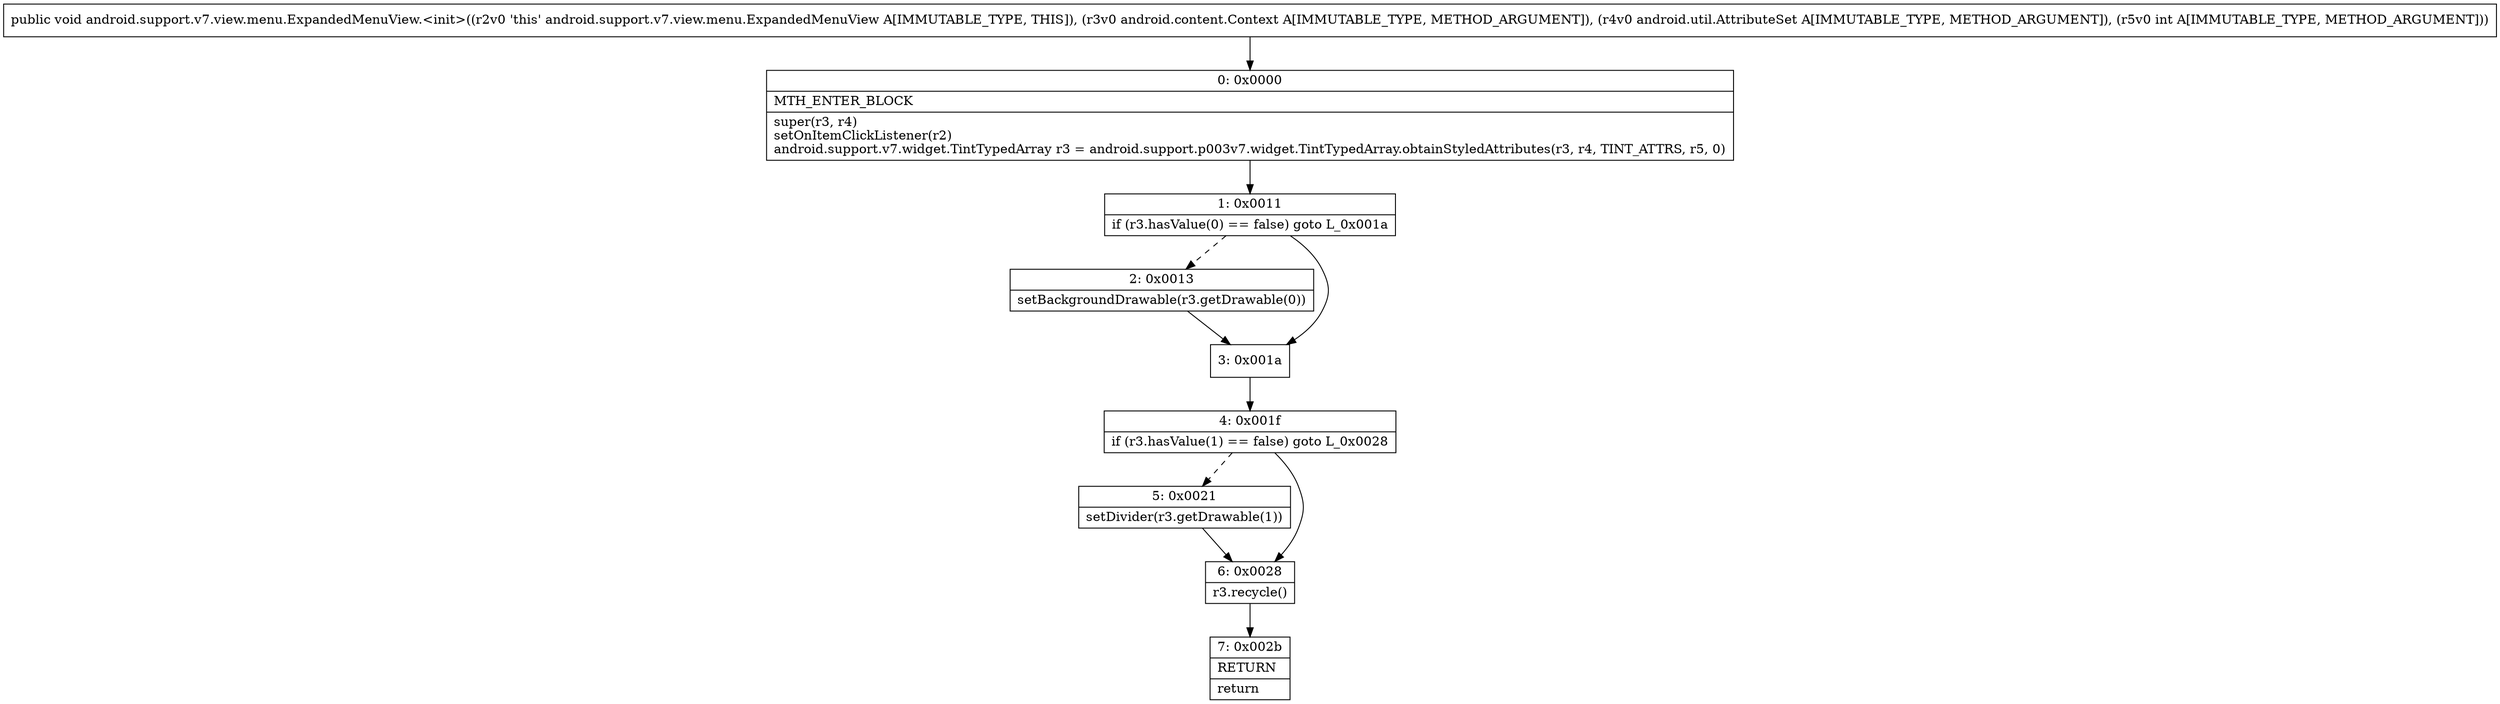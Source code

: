 digraph "CFG forandroid.support.v7.view.menu.ExpandedMenuView.\<init\>(Landroid\/content\/Context;Landroid\/util\/AttributeSet;I)V" {
Node_0 [shape=record,label="{0\:\ 0x0000|MTH_ENTER_BLOCK\l|super(r3, r4)\lsetOnItemClickListener(r2)\landroid.support.v7.widget.TintTypedArray r3 = android.support.p003v7.widget.TintTypedArray.obtainStyledAttributes(r3, r4, TINT_ATTRS, r5, 0)\l}"];
Node_1 [shape=record,label="{1\:\ 0x0011|if (r3.hasValue(0) == false) goto L_0x001a\l}"];
Node_2 [shape=record,label="{2\:\ 0x0013|setBackgroundDrawable(r3.getDrawable(0))\l}"];
Node_3 [shape=record,label="{3\:\ 0x001a}"];
Node_4 [shape=record,label="{4\:\ 0x001f|if (r3.hasValue(1) == false) goto L_0x0028\l}"];
Node_5 [shape=record,label="{5\:\ 0x0021|setDivider(r3.getDrawable(1))\l}"];
Node_6 [shape=record,label="{6\:\ 0x0028|r3.recycle()\l}"];
Node_7 [shape=record,label="{7\:\ 0x002b|RETURN\l|return\l}"];
MethodNode[shape=record,label="{public void android.support.v7.view.menu.ExpandedMenuView.\<init\>((r2v0 'this' android.support.v7.view.menu.ExpandedMenuView A[IMMUTABLE_TYPE, THIS]), (r3v0 android.content.Context A[IMMUTABLE_TYPE, METHOD_ARGUMENT]), (r4v0 android.util.AttributeSet A[IMMUTABLE_TYPE, METHOD_ARGUMENT]), (r5v0 int A[IMMUTABLE_TYPE, METHOD_ARGUMENT])) }"];
MethodNode -> Node_0;
Node_0 -> Node_1;
Node_1 -> Node_2[style=dashed];
Node_1 -> Node_3;
Node_2 -> Node_3;
Node_3 -> Node_4;
Node_4 -> Node_5[style=dashed];
Node_4 -> Node_6;
Node_5 -> Node_6;
Node_6 -> Node_7;
}

